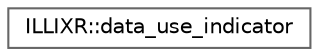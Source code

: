 digraph "Graphical Class Hierarchy"
{
 // LATEX_PDF_SIZE
  bgcolor="transparent";
  edge [fontname=Helvetica,fontsize=10,labelfontname=Helvetica,labelfontsize=10];
  node [fontname=Helvetica,fontsize=10,shape=box,height=0.2,width=0.4];
  rankdir="LR";
  Node0 [id="Node000000",label="ILLIXR::data_use_indicator",height=0.2,width=0.4,color="grey40", fillcolor="white", style="filled",URL="$classILLIXR_1_1data__use__indicator.html",tooltip="A helper class that lets one dynamically determine if some data gets used."];
}
